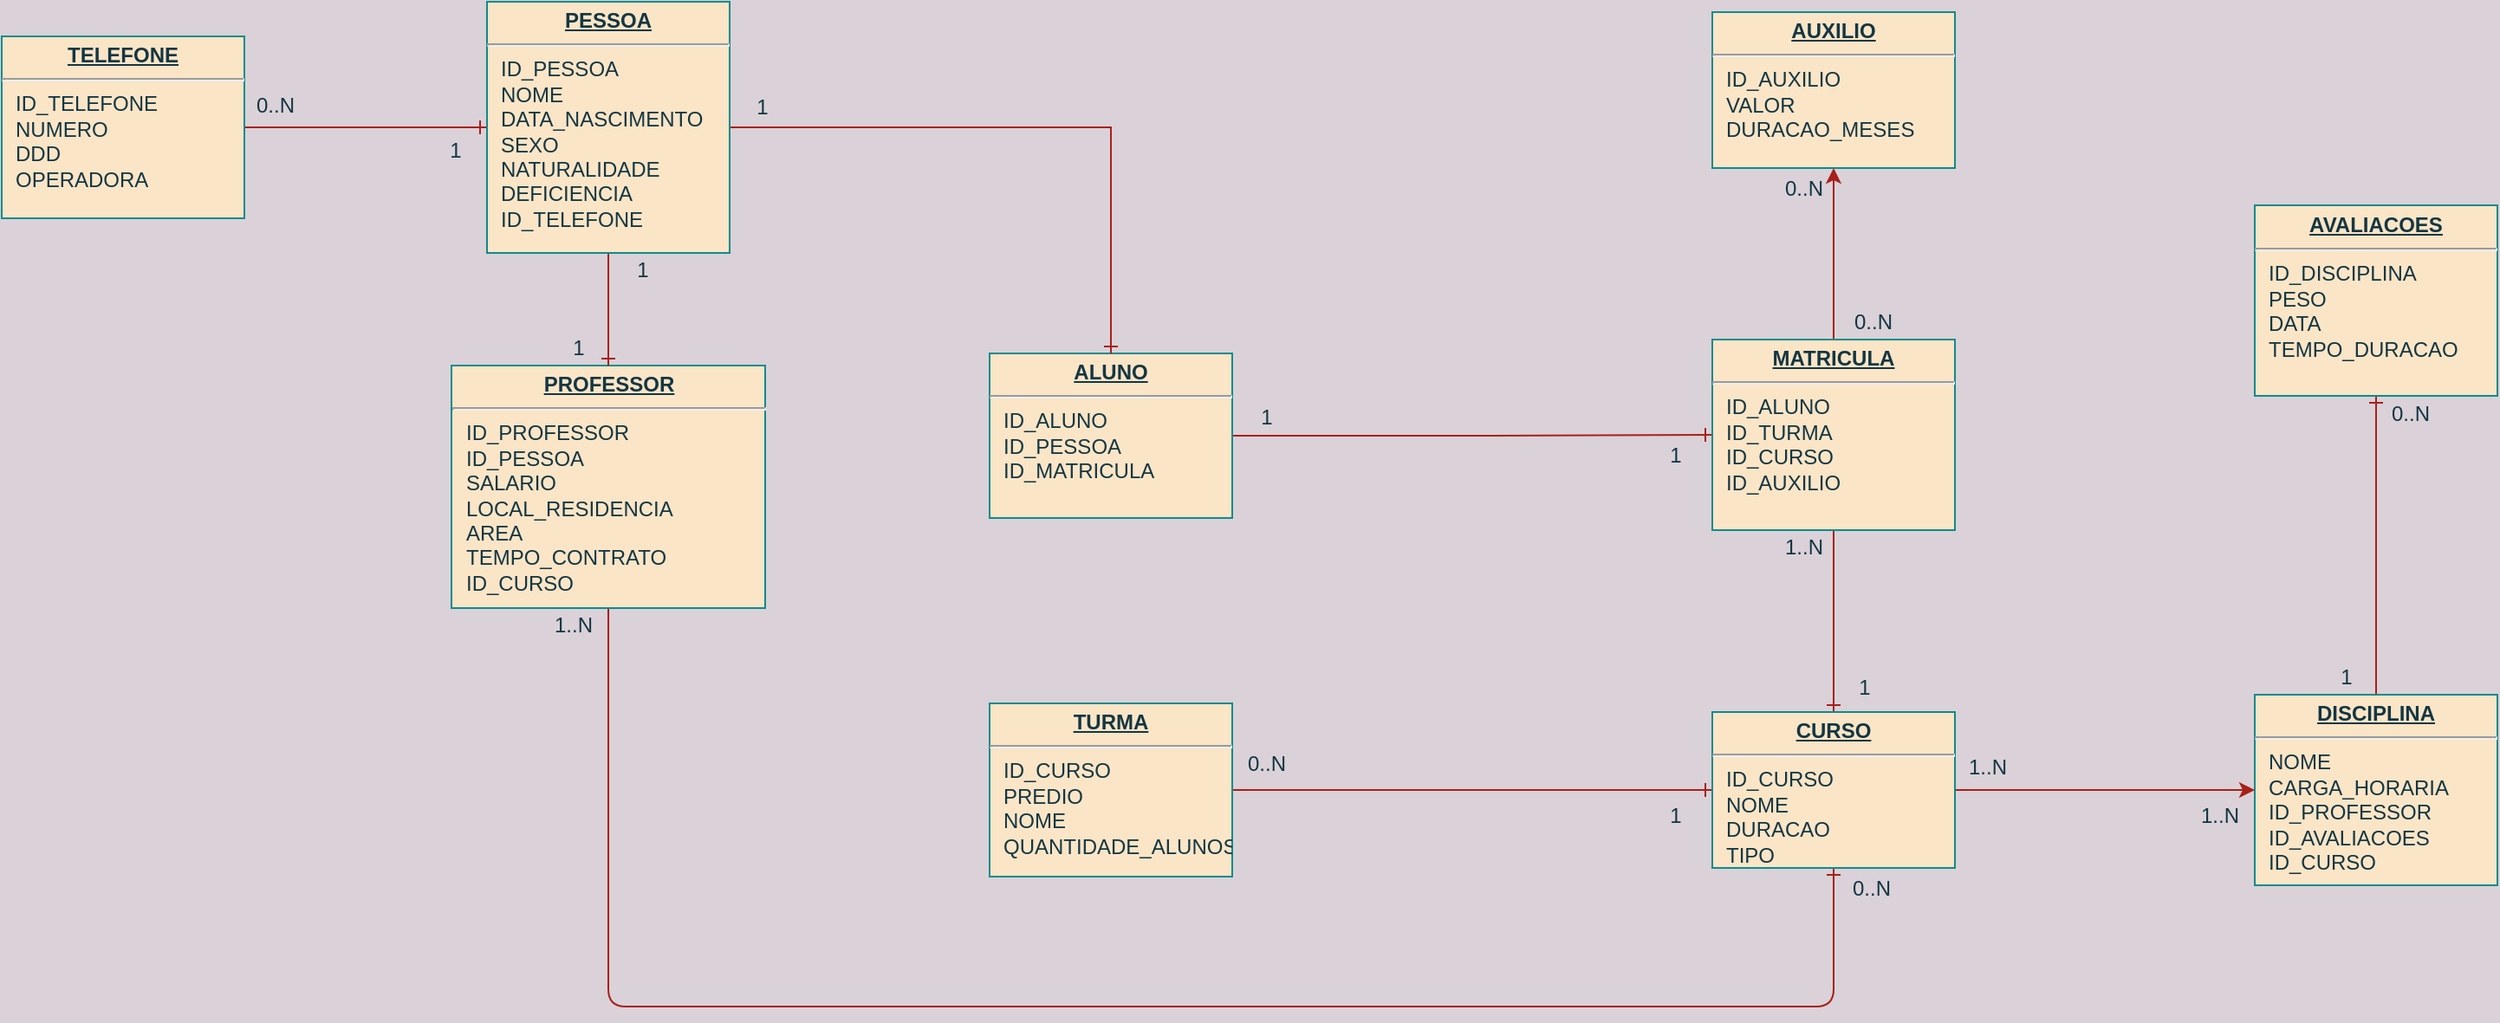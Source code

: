 <mxfile version="13.6.2" type="github">
  <diagram name="Page-1" id="a7904f86-f2b4-8e86-fa97-74104820619b">
    <mxGraphModel dx="2798" dy="1800" grid="1" gridSize="10" guides="1" tooltips="1" connect="1" arrows="1" fold="1" page="1" pageScale="1" pageWidth="1100" pageHeight="850" background="#DAD2D8" math="0" shadow="0">
      <root>
        <mxCell id="0" />
        <mxCell id="1" parent="0" />
        <mxCell id="0Q8-2HvOV_y8AgUFKGR--30" style="edgeStyle=orthogonalEdgeStyle;curved=0;rounded=1;sketch=0;orthogonalLoop=1;jettySize=auto;html=1;exitX=0.5;exitY=0;exitDx=0;exitDy=0;entryX=0.5;entryY=1;entryDx=0;entryDy=0;endArrow=ERone;endFill=0;strokeColor=#A8201A;fillColor=#FAE5C7;fontColor=#143642;" edge="1" parent="1" source="24794b860abc3c2d-1" target="24794b860abc3c2d-16">
          <mxGeometry relative="1" as="geometry" />
        </mxCell>
        <mxCell id="24794b860abc3c2d-1" value="&lt;p style=&quot;margin: 0px ; margin-top: 4px ; text-align: center ; text-decoration: underline&quot;&gt;&lt;b&gt;DISCIPLINA&lt;/b&gt;&lt;/p&gt;&lt;hr&gt;&lt;p style=&quot;margin: 0px ; margin-left: 8px&quot;&gt;NOME&lt;/p&gt;&lt;p style=&quot;margin: 0px ; margin-left: 8px&quot;&gt;CARGA_HORARIA&lt;/p&gt;&lt;p style=&quot;margin: 0px ; margin-left: 8px&quot;&gt;ID_PROFESSOR&lt;/p&gt;&lt;p style=&quot;margin: 0px ; margin-left: 8px&quot;&gt;ID_AVALIACOES&lt;/p&gt;&lt;p style=&quot;margin: 0px ; margin-left: 8px&quot;&gt;ID_CURSO&lt;/p&gt;&lt;p style=&quot;margin: 0px ; margin-left: 8px&quot;&gt;&lt;br&gt;&lt;/p&gt;" style="verticalAlign=top;align=left;overflow=fill;fontSize=12;fontFamily=Helvetica;html=1;rounded=0;shadow=0;comic=0;labelBackgroundColor=none;strokeWidth=1;fillColor=#FAE5C7;strokeColor=#0F8B8D;fontColor=#143642;" parent="1" vertex="1">
          <mxGeometry x="1090" y="350" width="140" height="110" as="geometry" />
        </mxCell>
        <mxCell id="24794b860abc3c2d-16" value="&lt;p style=&quot;margin: 0px ; margin-top: 4px ; text-align: center ; text-decoration: underline&quot;&gt;&lt;b&gt;AVALIACOES&lt;/b&gt;&lt;/p&gt;&lt;hr&gt;&lt;p style=&quot;margin: 0px ; margin-left: 8px&quot;&gt;ID_DISCIPLINA&lt;/p&gt;&lt;p style=&quot;margin: 0px ; margin-left: 8px&quot;&gt;PESO&lt;/p&gt;&lt;p style=&quot;margin: 0px ; margin-left: 8px&quot;&gt;DATA&lt;/p&gt;&lt;p style=&quot;margin: 0px ; margin-left: 8px&quot;&gt;TEMPO_DURACAO&lt;/p&gt;" style="verticalAlign=top;align=left;overflow=fill;fontSize=12;fontFamily=Helvetica;html=1;rounded=0;shadow=0;comic=0;labelBackgroundColor=none;strokeWidth=1;fillColor=#FAE5C7;strokeColor=#0F8B8D;fontColor=#143642;" parent="1" vertex="1">
          <mxGeometry x="1090" y="67.5" width="140" height="110" as="geometry" />
        </mxCell>
        <mxCell id="0Q8-2HvOV_y8AgUFKGR--15" style="edgeStyle=orthogonalEdgeStyle;curved=0;rounded=1;sketch=0;orthogonalLoop=1;jettySize=auto;html=1;exitX=0.5;exitY=1;exitDx=0;exitDy=0;entryX=0.5;entryY=1;entryDx=0;entryDy=0;endArrow=ERone;endFill=0;strokeColor=#A8201A;fillColor=#FAE5C7;fontColor=#143642;" edge="1" parent="1" source="24794b860abc3c2d-17" target="7qtSGjJz4Z0lAGDXSFFb-3">
          <mxGeometry relative="1" as="geometry">
            <Array as="points">
              <mxPoint x="140" y="530" />
              <mxPoint x="847" y="530" />
            </Array>
          </mxGeometry>
        </mxCell>
        <mxCell id="24794b860abc3c2d-17" value="&lt;p style=&quot;margin: 0px ; margin-top: 4px ; text-align: center ; text-decoration: underline&quot;&gt;&lt;b&gt;PROFESSOR&lt;/b&gt;&lt;/p&gt;&lt;hr&gt;&lt;p style=&quot;margin: 0px ; margin-left: 8px&quot;&gt;ID_PROFESSOR&lt;/p&gt;&lt;p style=&quot;margin: 0px ; margin-left: 8px&quot;&gt;ID_PESSOA&lt;/p&gt;&lt;p style=&quot;margin: 0px 0px 0px 8px&quot;&gt;SALARIO&lt;/p&gt;&lt;p style=&quot;margin: 0px 0px 0px 8px&quot;&gt;LOCAL_RESIDENCIA&lt;/p&gt;&lt;p style=&quot;margin: 0px 0px 0px 8px&quot;&gt;AREA&lt;/p&gt;&lt;p style=&quot;margin: 0px 0px 0px 8px&quot;&gt;TEMPO_CONTRATO&lt;/p&gt;&lt;p style=&quot;margin: 0px 0px 0px 8px&quot;&gt;ID_CURSO&lt;/p&gt;" style="verticalAlign=top;align=left;overflow=fill;fontSize=12;fontFamily=Helvetica;html=1;rounded=0;shadow=0;comic=0;labelBackgroundColor=none;strokeWidth=1;fillColor=#FAE5C7;strokeColor=#0F8B8D;fontColor=#143642;" parent="1" vertex="1">
          <mxGeometry x="49.5" y="160" width="181" height="140" as="geometry" />
        </mxCell>
        <mxCell id="0Q8-2HvOV_y8AgUFKGR--10" style="edgeStyle=none;rounded=1;sketch=0;orthogonalLoop=1;jettySize=auto;html=1;exitX=1;exitY=0.5;exitDx=0;exitDy=0;entryX=0;entryY=0.5;entryDx=0;entryDy=0;strokeColor=#A8201A;fillColor=#FAE5C7;fontColor=#143642;labelBackgroundColor=#DAD2D8;endArrow=ERone;endFill=0;" edge="1" parent="1" source="24794b860abc3c2d-18" target="24794b860abc3c2d-23">
          <mxGeometry relative="1" as="geometry" />
        </mxCell>
        <mxCell id="24794b860abc3c2d-18" value="&lt;p style=&quot;margin: 0px ; margin-top: 4px ; text-align: center ; text-decoration: underline&quot;&gt;&lt;b&gt;TELEFONE&lt;/b&gt;&lt;/p&gt;&lt;hr&gt;&lt;p style=&quot;margin: 0px ; margin-left: 8px&quot;&gt;ID_TELEFONE&lt;/p&gt;&lt;p style=&quot;margin: 0px ; margin-left: 8px&quot;&gt;NUMERO&lt;/p&gt;&lt;p style=&quot;margin: 0px ; margin-left: 8px&quot;&gt;DDD&lt;/p&gt;&lt;p style=&quot;margin: 0px ; margin-left: 8px&quot;&gt;OPERADORA&lt;/p&gt;" style="verticalAlign=top;align=left;overflow=fill;fontSize=12;fontFamily=Helvetica;html=1;rounded=0;shadow=0;comic=0;labelBackgroundColor=none;strokeWidth=1;fillColor=#FAE5C7;strokeColor=#0F8B8D;fontColor=#143642;" parent="1" vertex="1">
          <mxGeometry x="-210" y="-30" width="140" height="105" as="geometry" />
        </mxCell>
        <mxCell id="0Q8-2HvOV_y8AgUFKGR--27" style="edgeStyle=orthogonalEdgeStyle;curved=0;rounded=1;sketch=0;orthogonalLoop=1;jettySize=auto;html=1;exitX=1;exitY=0.5;exitDx=0;exitDy=0;entryX=0;entryY=0.5;entryDx=0;entryDy=0;endArrow=ERone;endFill=0;strokeColor=#A8201A;fillColor=#FAE5C7;fontColor=#143642;" edge="1" parent="1" source="24794b860abc3c2d-19" target="24794b860abc3c2d-26">
          <mxGeometry relative="1" as="geometry" />
        </mxCell>
        <mxCell id="24794b860abc3c2d-19" value="&lt;p style=&quot;margin: 0px ; margin-top: 4px ; text-align: center ; text-decoration: underline&quot;&gt;&lt;b&gt;ALUNO&lt;/b&gt;&lt;/p&gt;&lt;hr&gt;&lt;p style=&quot;margin: 0px ; margin-left: 8px&quot;&gt;ID_ALUNO&lt;/p&gt;&lt;p style=&quot;margin: 0px ; margin-left: 8px&quot;&gt;ID_PESSOA&lt;/p&gt;&lt;p style=&quot;margin: 0px ; margin-left: 8px&quot;&gt;ID_MATRICULA&lt;/p&gt;&lt;p style=&quot;margin: 0px ; margin-left: 8px&quot;&gt;&lt;br&gt;&lt;/p&gt;" style="verticalAlign=top;align=left;overflow=fill;fontSize=12;fontFamily=Helvetica;html=1;rounded=0;shadow=0;comic=0;labelBackgroundColor=none;strokeWidth=1;fillColor=#FAE5C7;strokeColor=#0F8B8D;fontColor=#143642;" parent="1" vertex="1">
          <mxGeometry x="360" y="153" width="140" height="95" as="geometry" />
        </mxCell>
        <mxCell id="7qtSGjJz4Z0lAGDXSFFb-4" style="edgeStyle=orthogonalEdgeStyle;rounded=0;orthogonalLoop=1;jettySize=auto;html=1;exitX=1;exitY=0.5;exitDx=0;exitDy=0;entryX=0.5;entryY=0;entryDx=0;entryDy=0;strokeColor=#A8201A;fontColor=#143642;labelBackgroundColor=#DAD2D8;endArrow=ERone;endFill=0;" parent="1" source="24794b860abc3c2d-23" target="24794b860abc3c2d-19" edge="1">
          <mxGeometry relative="1" as="geometry" />
        </mxCell>
        <mxCell id="0Q8-2HvOV_y8AgUFKGR--7" style="edgeStyle=orthogonalEdgeStyle;rounded=0;orthogonalLoop=1;jettySize=auto;html=1;exitX=0.5;exitY=1;exitDx=0;exitDy=0;strokeColor=#A8201A;fontColor=#143642;labelBackgroundColor=#DAD2D8;endArrow=ERone;endFill=0;" edge="1" parent="1" source="24794b860abc3c2d-23" target="24794b860abc3c2d-17">
          <mxGeometry relative="1" as="geometry" />
        </mxCell>
        <mxCell id="24794b860abc3c2d-23" value="&lt;p style=&quot;margin: 0px ; margin-top: 4px ; text-align: center ; text-decoration: underline&quot;&gt;&lt;b&gt;PESSOA&lt;/b&gt;&lt;/p&gt;&lt;hr&gt;&lt;p style=&quot;margin: 0px ; margin-left: 8px&quot;&gt;ID_PESSOA&lt;/p&gt;&lt;p style=&quot;margin: 0px ; margin-left: 8px&quot;&gt;NOME&lt;/p&gt;&lt;p style=&quot;margin: 0px ; margin-left: 8px&quot;&gt;DATA_NASCIMENTO&lt;/p&gt;&lt;p style=&quot;margin: 0px ; margin-left: 8px&quot;&gt;SEXO&lt;/p&gt;&lt;p style=&quot;margin: 0px ; margin-left: 8px&quot;&gt;NATURALIDADE&lt;/p&gt;&lt;p style=&quot;margin: 0px ; margin-left: 8px&quot;&gt;DEFICIENCIA&lt;/p&gt;&lt;p style=&quot;margin: 0px ; margin-left: 8px&quot;&gt;ID_TELEFONE&lt;/p&gt;" style="verticalAlign=top;align=left;overflow=fill;fontSize=12;fontFamily=Helvetica;html=1;rounded=0;shadow=0;comic=0;labelBackgroundColor=none;strokeWidth=1;fillColor=#FAE5C7;strokeColor=#0F8B8D;fontColor=#143642;" parent="1" vertex="1">
          <mxGeometry x="70" y="-50" width="140" height="145" as="geometry" />
        </mxCell>
        <mxCell id="7qtSGjJz4Z0lAGDXSFFb-12" style="edgeStyle=orthogonalEdgeStyle;rounded=0;orthogonalLoop=1;jettySize=auto;html=1;exitX=0.5;exitY=0;exitDx=0;exitDy=0;entryX=0.5;entryY=1;entryDx=0;entryDy=0;strokeColor=#A8201A;fontColor=#143642;labelBackgroundColor=#DAD2D8;" parent="1" source="24794b860abc3c2d-26" target="7qtSGjJz4Z0lAGDXSFFb-11" edge="1">
          <mxGeometry relative="1" as="geometry" />
        </mxCell>
        <mxCell id="0Q8-2HvOV_y8AgUFKGR--3" style="edgeStyle=orthogonalEdgeStyle;rounded=0;orthogonalLoop=1;jettySize=auto;html=1;exitX=0.5;exitY=1;exitDx=0;exitDy=0;strokeColor=#A8201A;fontColor=#143642;labelBackgroundColor=#DAD2D8;endArrow=ERone;endFill=0;" edge="1" parent="1" source="24794b860abc3c2d-26" target="7qtSGjJz4Z0lAGDXSFFb-3">
          <mxGeometry relative="1" as="geometry" />
        </mxCell>
        <mxCell id="24794b860abc3c2d-26" value="&lt;p style=&quot;margin: 0px ; margin-top: 4px ; text-align: center ; text-decoration: underline&quot;&gt;&lt;b&gt;MATRICULA&lt;/b&gt;&lt;/p&gt;&lt;hr&gt;&lt;p style=&quot;margin: 0px ; margin-left: 8px&quot;&gt;ID_ALUNO&lt;br&gt;ID_TURMA&lt;br&gt;ID_CURSO&lt;/p&gt;&lt;p style=&quot;margin: 0px ; margin-left: 8px&quot;&gt;ID_AUXILIO&lt;/p&gt;" style="verticalAlign=top;align=left;overflow=fill;fontSize=12;fontFamily=Helvetica;html=1;rounded=0;shadow=0;comic=0;labelBackgroundColor=none;strokeWidth=1;fillColor=#FAE5C7;strokeColor=#0F8B8D;fontColor=#143642;" parent="1" vertex="1">
          <mxGeometry x="777" y="145" width="140" height="110" as="geometry" />
        </mxCell>
        <mxCell id="0Q8-2HvOV_y8AgUFKGR--2" style="edgeStyle=orthogonalEdgeStyle;rounded=0;orthogonalLoop=1;jettySize=auto;html=1;exitX=1;exitY=0.5;exitDx=0;exitDy=0;entryX=0;entryY=0.5;entryDx=0;entryDy=0;strokeColor=#A8201A;fontColor=#143642;labelBackgroundColor=#DAD2D8;endArrow=ERone;endFill=0;" edge="1" parent="1" source="24794b860abc3c2d-29" target="7qtSGjJz4Z0lAGDXSFFb-3">
          <mxGeometry relative="1" as="geometry" />
        </mxCell>
        <mxCell id="24794b860abc3c2d-29" value="&lt;p style=&quot;margin: 0px ; margin-top: 4px ; text-align: center ; text-decoration: underline&quot;&gt;&lt;b&gt;TURMA&lt;/b&gt;&lt;/p&gt;&lt;hr&gt;&lt;p style=&quot;margin: 0px ; margin-left: 8px&quot;&gt;ID_CURSO&lt;/p&gt;&lt;p style=&quot;margin: 0px ; margin-left: 8px&quot;&gt;PREDIO&lt;/p&gt;&lt;p style=&quot;margin: 0px ; margin-left: 8px&quot;&gt;NOME&lt;/p&gt;&lt;p style=&quot;margin: 0px ; margin-left: 8px&quot;&gt;QUANTIDADE_ALUNOS&lt;/p&gt;&lt;p style=&quot;margin: 0px ; margin-left: 8px&quot;&gt;&lt;br&gt;&lt;/p&gt;" style="verticalAlign=top;align=left;overflow=fill;fontSize=12;fontFamily=Helvetica;html=1;rounded=0;shadow=0;comic=0;labelBackgroundColor=none;strokeWidth=1;fillColor=#FAE5C7;strokeColor=#0F8B8D;fontColor=#143642;" parent="1" vertex="1">
          <mxGeometry x="360" y="355" width="140" height="100" as="geometry" />
        </mxCell>
        <mxCell id="0Q8-2HvOV_y8AgUFKGR--4" style="edgeStyle=orthogonalEdgeStyle;rounded=0;orthogonalLoop=1;jettySize=auto;html=1;exitX=1;exitY=0.5;exitDx=0;exitDy=0;entryX=0;entryY=0.5;entryDx=0;entryDy=0;strokeColor=#A8201A;fontColor=#143642;labelBackgroundColor=#DAD2D8;" edge="1" parent="1" source="7qtSGjJz4Z0lAGDXSFFb-3" target="24794b860abc3c2d-1">
          <mxGeometry relative="1" as="geometry" />
        </mxCell>
        <mxCell id="7qtSGjJz4Z0lAGDXSFFb-3" value="&lt;p style=&quot;margin: 0px ; margin-top: 4px ; text-align: center ; text-decoration: underline&quot;&gt;&lt;b&gt;CURSO&lt;/b&gt;&lt;/p&gt;&lt;hr&gt;&lt;p style=&quot;margin: 0px ; margin-left: 8px&quot;&gt;ID_CURSO&lt;/p&gt;&lt;p style=&quot;margin: 0px ; margin-left: 8px&quot;&gt;NOME&lt;/p&gt;&lt;p style=&quot;margin: 0px ; margin-left: 8px&quot;&gt;DURACAO&lt;/p&gt;&lt;p style=&quot;margin: 0px ; margin-left: 8px&quot;&gt;TIPO&lt;/p&gt;" style="verticalAlign=top;align=left;overflow=fill;fontSize=12;fontFamily=Helvetica;html=1;rounded=0;shadow=0;comic=0;labelBackgroundColor=none;strokeWidth=1;fillColor=#FAE5C7;strokeColor=#0F8B8D;fontColor=#143642;" parent="1" vertex="1">
          <mxGeometry x="777" y="360" width="140" height="90" as="geometry" />
        </mxCell>
        <mxCell id="7qtSGjJz4Z0lAGDXSFFb-11" value="&lt;p style=&quot;margin: 0px ; margin-top: 4px ; text-align: center ; text-decoration: underline&quot;&gt;&lt;b&gt;AUXILIO&lt;/b&gt;&lt;/p&gt;&lt;hr&gt;&lt;p style=&quot;margin: 0px ; margin-left: 8px&quot;&gt;ID_AUXILIO&lt;br&gt;VALOR&lt;/p&gt;&lt;p style=&quot;margin: 0px ; margin-left: 8px&quot;&gt;DURACAO_MESES&lt;/p&gt;&lt;p style=&quot;margin: 0px ; margin-left: 8px&quot;&gt;&lt;br&gt;&lt;/p&gt;&lt;p style=&quot;margin: 0px ; margin-left: 8px&quot;&gt;&lt;br&gt;&lt;/p&gt;" style="verticalAlign=top;align=left;overflow=fill;fontSize=12;fontFamily=Helvetica;html=1;rounded=0;shadow=0;comic=0;labelBackgroundColor=none;strokeWidth=1;fillColor=#FAE5C7;strokeColor=#0F8B8D;fontColor=#143642;" parent="1" vertex="1">
          <mxGeometry x="777" y="-44" width="140" height="90" as="geometry" />
        </mxCell>
        <mxCell id="0Q8-2HvOV_y8AgUFKGR--5" style="edgeStyle=orthogonalEdgeStyle;rounded=0;orthogonalLoop=1;jettySize=auto;html=1;exitX=0.5;exitY=1;exitDx=0;exitDy=0;strokeColor=#A8201A;fontColor=#143642;labelBackgroundColor=#DAD2D8;" edge="1" parent="1" source="24794b860abc3c2d-1" target="24794b860abc3c2d-1">
          <mxGeometry relative="1" as="geometry" />
        </mxCell>
        <mxCell id="0Q8-2HvOV_y8AgUFKGR--8" value="0..N" style="text;html=1;strokeColor=none;fillColor=none;align=center;verticalAlign=middle;whiteSpace=wrap;rounded=0;fontColor=#143642;" vertex="1" parent="1">
          <mxGeometry x="-72" width="40" height="20" as="geometry" />
        </mxCell>
        <mxCell id="0Q8-2HvOV_y8AgUFKGR--9" value="1" style="text;html=1;strokeColor=none;fillColor=none;align=center;verticalAlign=middle;whiteSpace=wrap;rounded=0;fontColor=#143642;" vertex="1" parent="1">
          <mxGeometry x="32" y="26" width="40" height="20" as="geometry" />
        </mxCell>
        <mxCell id="0Q8-2HvOV_y8AgUFKGR--12" value="1" style="text;html=1;strokeColor=none;fillColor=none;align=center;verticalAlign=middle;whiteSpace=wrap;rounded=0;fontColor=#143642;" vertex="1" parent="1">
          <mxGeometry x="103" y="140" width="40" height="20" as="geometry" />
        </mxCell>
        <mxCell id="0Q8-2HvOV_y8AgUFKGR--13" value="1&lt;span style=&quot;color: rgba(0 , 0 , 0 , 0) ; font-family: monospace ; font-size: 0px&quot;&gt;%3CmxGraphModel%3E%3Croot%3E%3CmxCell%20id%3D%220%22%2F%3E%3CmxCell%20id%3D%221%22%20parent%3D%220%22%2F%3E%3CmxCell%20id%3D%222%22%20value%3D%22N%22%20style%3D%22text%3Bhtml%3D1%3BstrokeColor%3Dnone%3BfillColor%3Dnone%3Balign%3Dcenter%3BverticalAlign%3Dmiddle%3BwhiteSpace%3Dwrap%3Brounded%3D0%3BfontColor%3D%23143642%3B%22%20vertex%3D%221%22%20parent%3D%221%22%3E%3CmxGeometry%20x%3D%22-70%22%20width%3D%2240%22%20height%3D%2220%22%20as%3D%22geometry%22%2F%3E%3C%2FmxCell%3E%3C%2Froot%3E%3C%2FmxGraphModel%3E&lt;/span&gt;" style="text;html=1;strokeColor=none;fillColor=none;align=center;verticalAlign=middle;whiteSpace=wrap;rounded=0;fontColor=#143642;" vertex="1" parent="1">
          <mxGeometry x="140" y="95" width="40" height="20" as="geometry" />
        </mxCell>
        <mxCell id="0Q8-2HvOV_y8AgUFKGR--18" value="1&lt;span style=&quot;color: rgba(0 , 0 , 0 , 0) ; font-family: monospace ; font-size: 0px&quot;&gt;%3CmxGraphModel%3E%3Croot%3E%3CmxCell%20id%3D%220%22%2F%3E%3CmxCell%20id%3D%221%22%20parent%3D%220%22%2F%3E%3CmxCell%20id%3D%222%22%20value%3D%22N%22%20style%3D%22text%3Bhtml%3D1%3BstrokeColor%3Dnone%3BfillColor%3Dnone%3Balign%3Dcenter%3BverticalAlign%3Dmiddle%3BwhiteSpace%3Dwrap%3Brounded%3D0%3BfontColor%3D%23143642%3B%22%20vertex%3D%221%22%20parent%3D%221%22%3E%3CmxGeometry%20x%3D%22-70%22%20width%3D%2240%22%20height%3D%2220%22%20as%3D%22geometry%22%2F%3E%3C%2FmxCell%3E%3C%2Froot%3E%3C%2FmxGraphModel%3E&lt;/span&gt;" style="text;html=1;strokeColor=none;fillColor=none;align=center;verticalAlign=middle;whiteSpace=wrap;rounded=0;fontColor=#143642;" vertex="1" parent="1">
          <mxGeometry x="209" y="1" width="40" height="20" as="geometry" />
        </mxCell>
        <mxCell id="0Q8-2HvOV_y8AgUFKGR--25" value="1" style="text;html=1;strokeColor=none;fillColor=none;align=center;verticalAlign=middle;whiteSpace=wrap;rounded=0;fontColor=#143642;" vertex="1" parent="1">
          <mxGeometry x="736" y="202" width="40" height="20" as="geometry" />
        </mxCell>
        <mxCell id="0Q8-2HvOV_y8AgUFKGR--26" value="1" style="text;html=1;strokeColor=none;fillColor=none;align=center;verticalAlign=middle;whiteSpace=wrap;rounded=0;fontColor=#143642;" vertex="1" parent="1">
          <mxGeometry x="500" y="180" width="40" height="20" as="geometry" />
        </mxCell>
        <mxCell id="0Q8-2HvOV_y8AgUFKGR--28" value="0..N" style="text;html=1;strokeColor=none;fillColor=none;align=center;verticalAlign=middle;whiteSpace=wrap;rounded=0;fontColor=#143642;" vertex="1" parent="1">
          <mxGeometry x="500" y="380" width="40" height="20" as="geometry" />
        </mxCell>
        <mxCell id="0Q8-2HvOV_y8AgUFKGR--29" value="1" style="text;html=1;strokeColor=none;fillColor=none;align=center;verticalAlign=middle;whiteSpace=wrap;rounded=0;fontColor=#143642;" vertex="1" parent="1">
          <mxGeometry x="736" y="410" width="40" height="20" as="geometry" />
        </mxCell>
        <mxCell id="0Q8-2HvOV_y8AgUFKGR--31" value="1..N&lt;span style=&quot;color: rgba(0 , 0 , 0 , 0) ; font-family: monospace ; font-size: 0px&quot;&gt;%3CmxGraphModel%3E%3Croot%3E%3CmxCell%20id%3D%220%22%2F%3E%3CmxCell%20id%3D%221%22%20parent%3D%220%22%2F%3E%3CmxCell%20id%3D%222%22%20value%3D%221%22%20style%3D%22text%3Bhtml%3D1%3BstrokeColor%3Dnone%3BfillColor%3Dnone%3Balign%3Dcenter%3BverticalAlign%3Dmiddle%3BwhiteSpace%3Dwrap%3Brounded%3D0%3BfontColor%3D%23143642%3B%22%20vertex%3D%221%22%20parent%3D%221%22%3E%3CmxGeometry%20x%3D%22500%22%20y%3D%22180%22%20width%3D%2240%22%20height%3D%2220%22%20as%3D%22geometry%22%2F%3E%3C%2FmxCell%3E%3C%2Froot%3E%3C%2FmxGraphModel%3E&lt;/span&gt;" style="text;html=1;strokeColor=none;fillColor=none;align=center;verticalAlign=middle;whiteSpace=wrap;rounded=0;fontColor=#143642;" vertex="1" parent="1">
          <mxGeometry x="1050" y="410" width="40" height="20" as="geometry" />
        </mxCell>
        <mxCell id="0Q8-2HvOV_y8AgUFKGR--32" value="1..N" style="text;html=1;strokeColor=none;fillColor=none;align=center;verticalAlign=middle;whiteSpace=wrap;rounded=0;fontColor=#143642;" vertex="1" parent="1">
          <mxGeometry x="916" y="382" width="40" height="20" as="geometry" />
        </mxCell>
        <mxCell id="0Q8-2HvOV_y8AgUFKGR--33" value="0..N" style="text;html=1;strokeColor=none;fillColor=none;align=center;verticalAlign=middle;whiteSpace=wrap;rounded=0;fontColor=#143642;" vertex="1" parent="1">
          <mxGeometry x="1160" y="177.5" width="40" height="20" as="geometry" />
        </mxCell>
        <mxCell id="0Q8-2HvOV_y8AgUFKGR--34" value="1" style="text;html=1;strokeColor=none;fillColor=none;align=center;verticalAlign=middle;whiteSpace=wrap;rounded=0;fontColor=#143642;" vertex="1" parent="1">
          <mxGeometry x="1123" y="330" width="40" height="20" as="geometry" />
        </mxCell>
        <mxCell id="0Q8-2HvOV_y8AgUFKGR--35" value="0..N" style="text;html=1;strokeColor=none;fillColor=none;align=center;verticalAlign=middle;whiteSpace=wrap;rounded=0;fontColor=#143642;" vertex="1" parent="1">
          <mxGeometry x="810" y="47.5" width="40" height="20" as="geometry" />
        </mxCell>
        <mxCell id="0Q8-2HvOV_y8AgUFKGR--36" value="0..N" style="text;html=1;strokeColor=none;fillColor=none;align=center;verticalAlign=middle;whiteSpace=wrap;rounded=0;fontColor=#143642;" vertex="1" parent="1">
          <mxGeometry x="850" y="125" width="40" height="20" as="geometry" />
        </mxCell>
        <mxCell id="0Q8-2HvOV_y8AgUFKGR--37" value="0..N" style="text;html=1;strokeColor=none;fillColor=none;align=center;verticalAlign=middle;whiteSpace=wrap;rounded=0;fontColor=#143642;" vertex="1" parent="1">
          <mxGeometry x="849" y="452" width="40" height="20" as="geometry" />
        </mxCell>
        <mxCell id="0Q8-2HvOV_y8AgUFKGR--38" value="1..N" style="text;html=1;strokeColor=none;fillColor=none;align=center;verticalAlign=middle;whiteSpace=wrap;rounded=0;fontColor=#143642;" vertex="1" parent="1">
          <mxGeometry x="100" y="300" width="40" height="20" as="geometry" />
        </mxCell>
        <mxCell id="0Q8-2HvOV_y8AgUFKGR--39" value="1..N" style="text;html=1;strokeColor=none;fillColor=none;align=center;verticalAlign=middle;whiteSpace=wrap;rounded=0;fontColor=#143642;" vertex="1" parent="1">
          <mxGeometry x="810" y="255" width="40" height="20" as="geometry" />
        </mxCell>
        <mxCell id="0Q8-2HvOV_y8AgUFKGR--40" value="1" style="text;html=1;strokeColor=none;fillColor=none;align=center;verticalAlign=middle;whiteSpace=wrap;rounded=0;fontColor=#143642;" vertex="1" parent="1">
          <mxGeometry x="845" y="336" width="40" height="20" as="geometry" />
        </mxCell>
      </root>
    </mxGraphModel>
  </diagram>
</mxfile>
